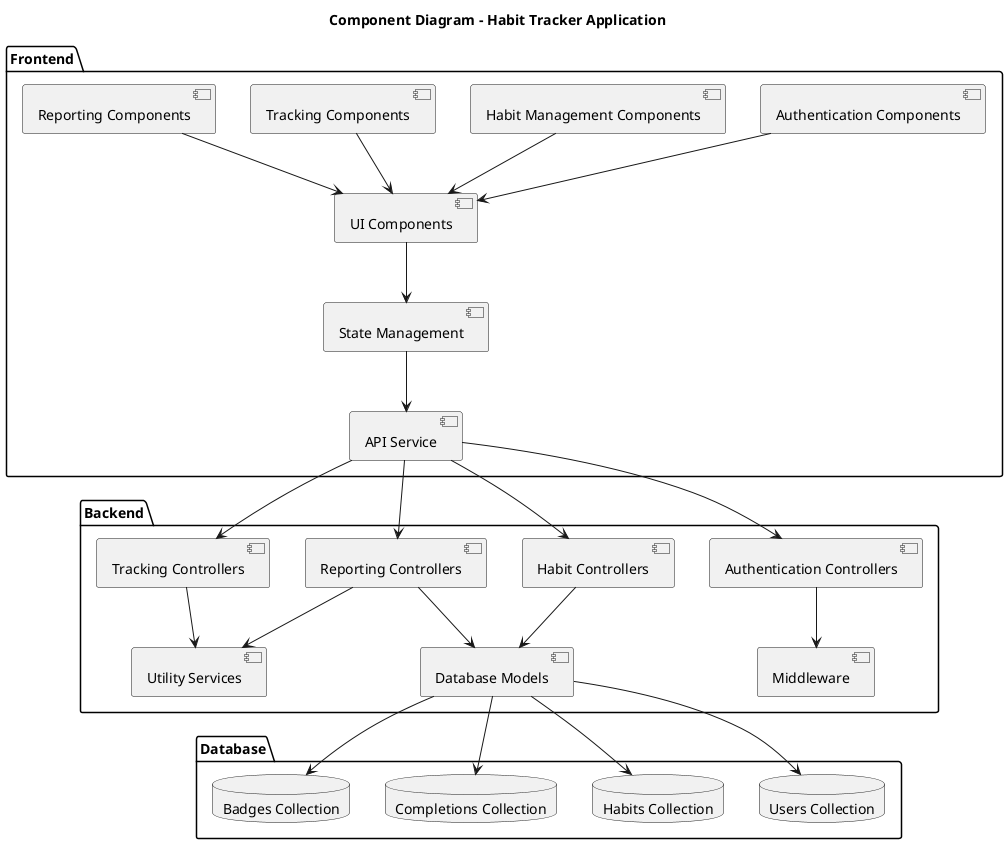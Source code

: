 @startuml Component Diagram

title Component Diagram - Habit Tracker Application

' Frontend Package
package "Frontend" {
  [Authentication Components] as authComp
  [Habit Management Components] as habitComp
  [Tracking Components] as trackComp
  [Reporting Components] as reportComp
  [UI Components] as uiComp
  [State Management] as stateMgmt
  [API Service] as apiService
  
  ' Frontend Internal Dependencies
  authComp --> uiComp
  habitComp --> uiComp
  trackComp --> uiComp
  reportComp --> uiComp
  uiComp --> stateMgmt
  stateMgmt --> apiService
}

' Backend Package
package "Backend" {
  [Authentication Controllers] as authCtrl
  [Habit Controllers] as habitCtrl
  [Tracking Controllers] as trackCtrl
  [Reporting Controllers] as reportCtrl
  [Middleware] as middleware
  [Database Models] as dbModels
  [Utility Services] as utilServices
  
  ' Backend Internal Dependencies
  authCtrl --> middleware
  habitCtrl --> dbModels
  trackCtrl --> utilServices
  reportCtrl --> dbModels
  reportCtrl --> utilServices
}

' Database Package
package "Database" {
  database "Users Collection" as usersDB
  database "Habits Collection" as habitsDB
  database "Completions Collection" as completionsDB
  database "Badges Collection" as badgesDB
}

' Frontend to Backend Dependencies
apiService --> authCtrl
apiService --> habitCtrl
apiService --> trackCtrl
apiService --> reportCtrl

' Backend to Database Dependencies
dbModels --> usersDB
dbModels --> habitsDB
dbModels --> completionsDB
dbModels --> badgesDB

@enduml